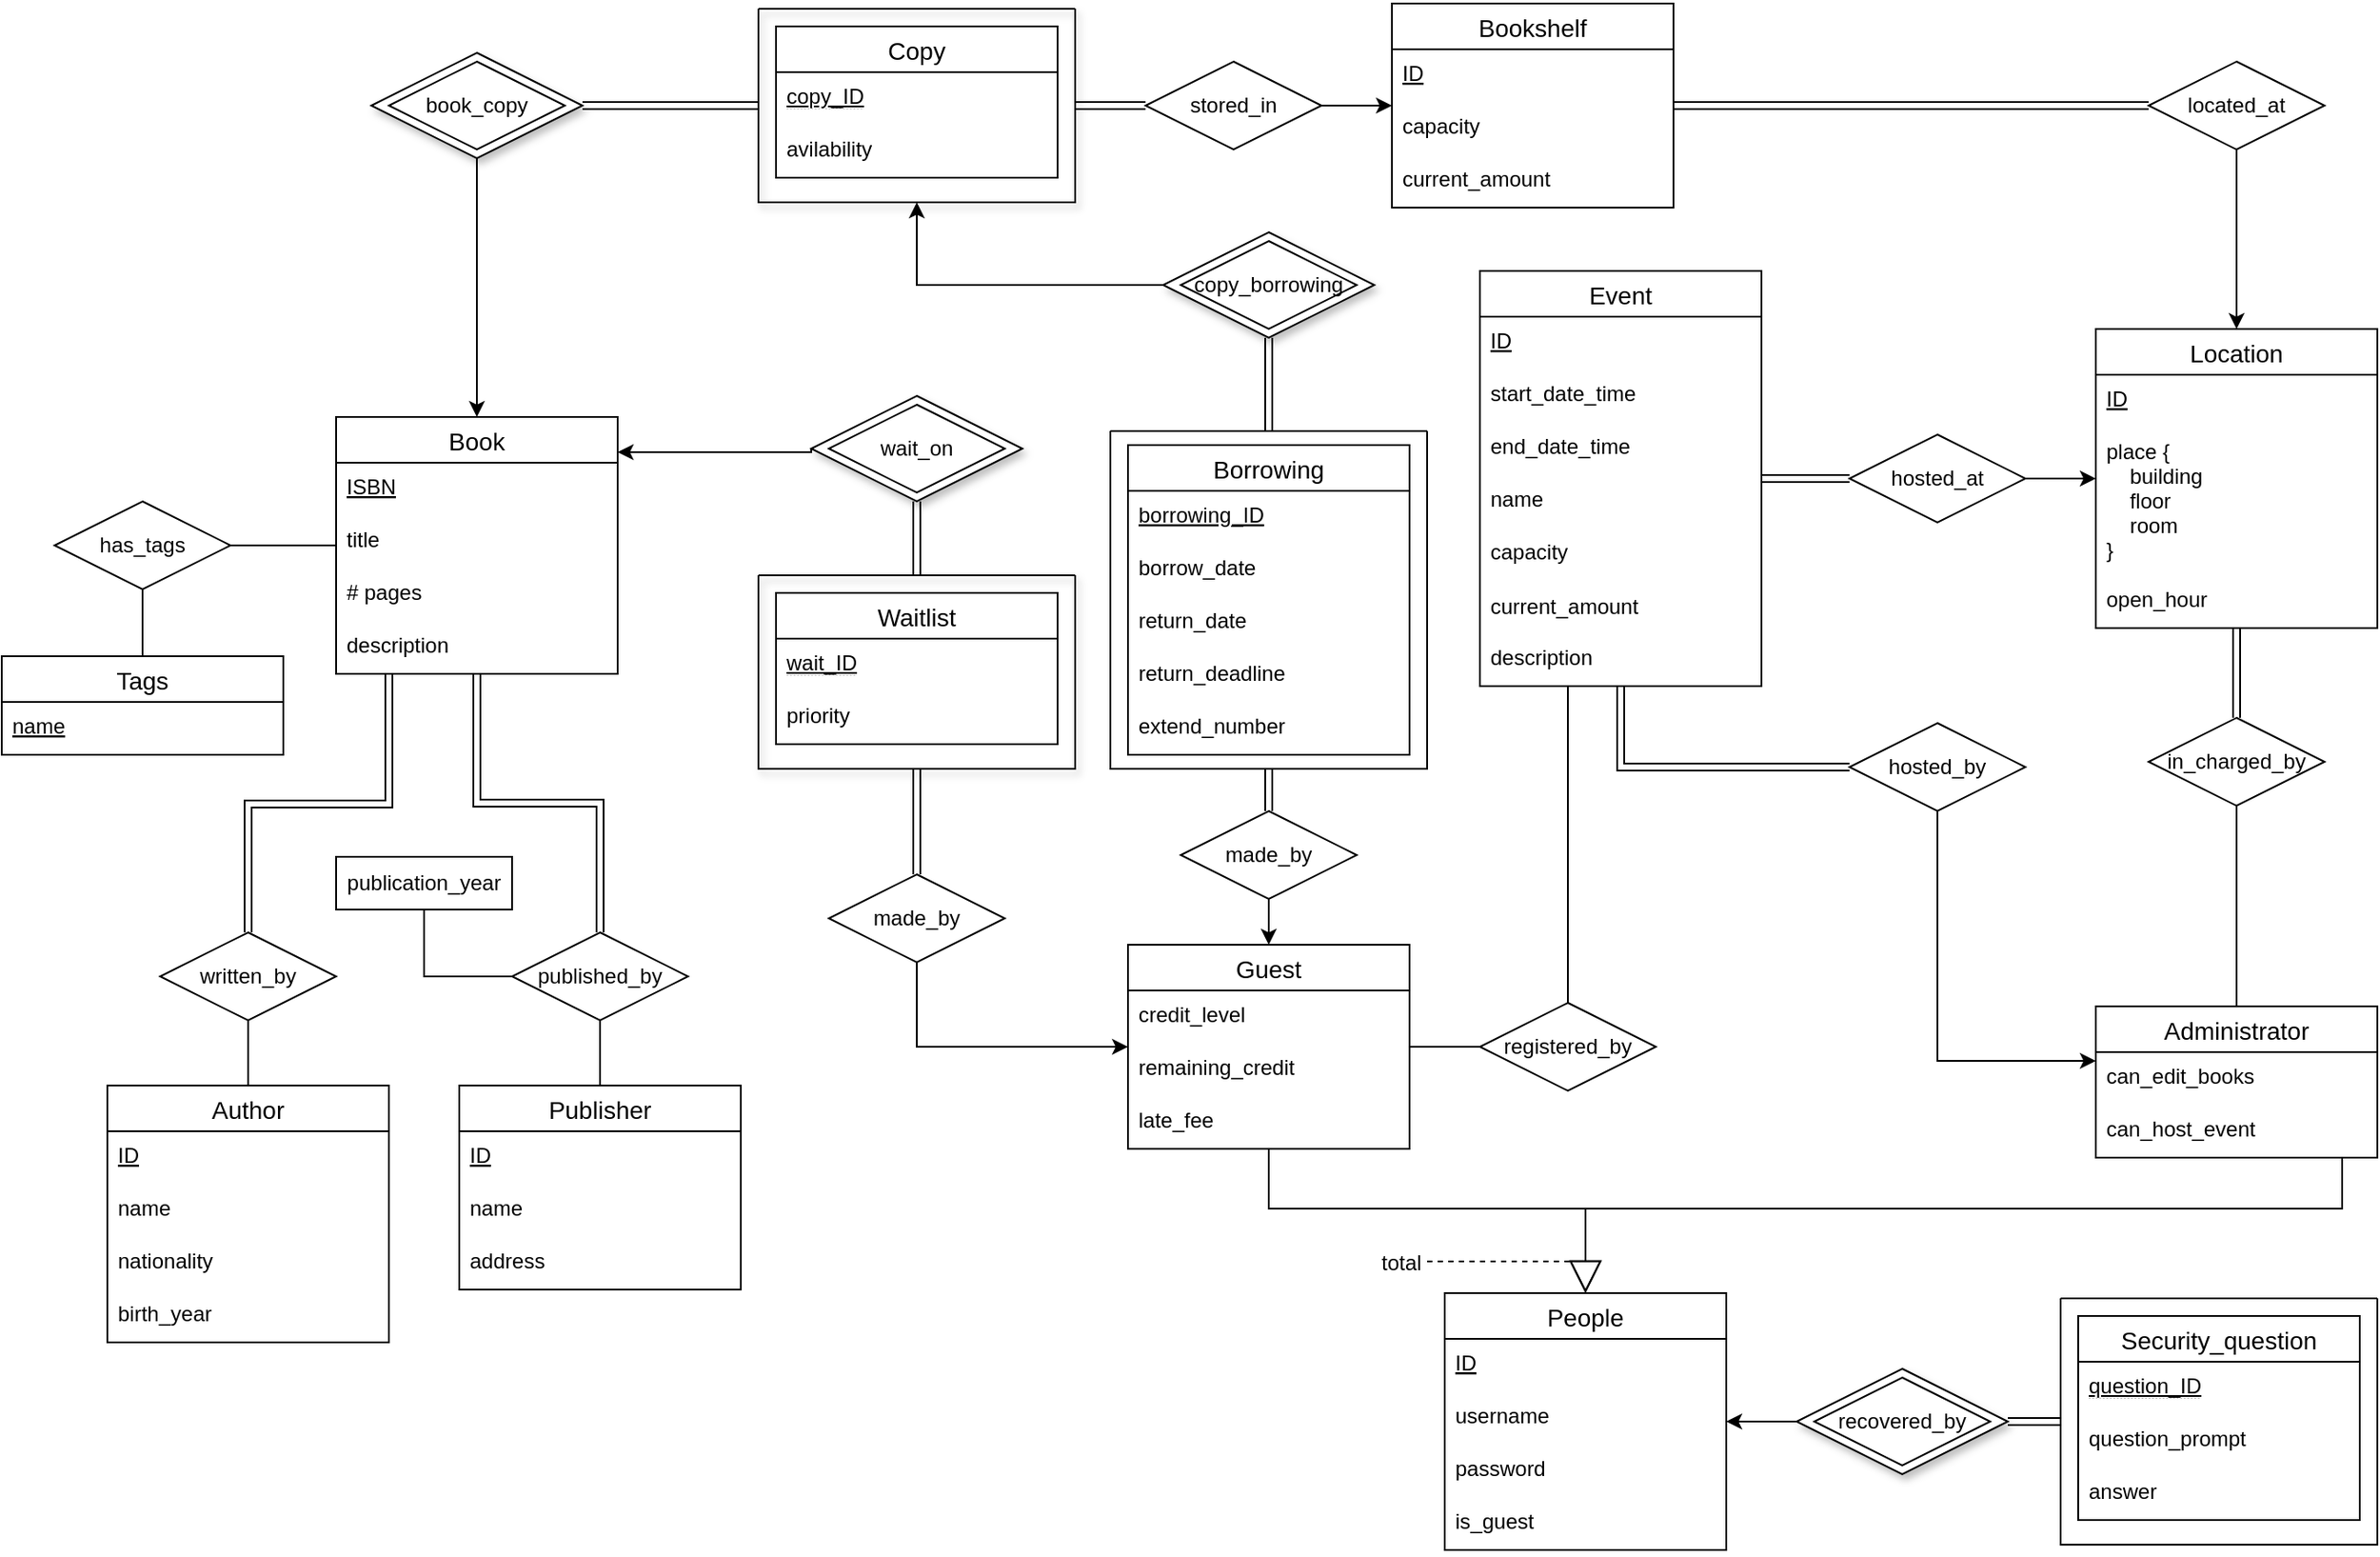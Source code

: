 <mxfile>
    <diagram id="R2lEEEUBdFMjLlhIrx00" name="Page-1">
        <mxGraphModel dx="2010" dy="790" grid="1" gridSize="10" guides="1" tooltips="1" connect="1" arrows="1" fold="1" page="1" pageScale="1" pageWidth="850" pageHeight="1100" math="0" shadow="0" extFonts="Permanent Marker^https://fonts.googleapis.com/css?family=Permanent+Marker">
            <root>
                <mxCell id="0"/>
                <mxCell id="1" parent="0"/>
                <mxCell id="3pUokIxNdo1e3XjNeTQa-15" value="" style="rhombus;whiteSpace=wrap;html=1;shadow=1;" parent="1" vertex="1">
                    <mxGeometry x="-30" y="298" width="120" height="60" as="geometry"/>
                </mxCell>
                <mxCell id="3pUokIxNdo1e3XjNeTQa-14" value="" style="rhombus;whiteSpace=wrap;html=1;shadow=1;" parent="1" vertex="1">
                    <mxGeometry x="170" y="205" width="120" height="60" as="geometry"/>
                </mxCell>
                <mxCell id="M0YwCfA4mjr5i9VfoFUj-1" value="Book" style="swimlane;fontStyle=0;childLayout=stackLayout;horizontal=1;startSize=26;horizontalStack=0;resizeParent=1;resizeParentMax=0;resizeLast=0;collapsible=1;marginBottom=0;align=center;fontSize=14;" parent="1" vertex="1">
                    <mxGeometry x="-300" y="310" width="160" height="146" as="geometry"/>
                </mxCell>
                <mxCell id="M0YwCfA4mjr5i9VfoFUj-2" value="ISBN" style="text;strokeColor=none;fillColor=none;spacingLeft=4;spacingRight=4;overflow=hidden;rotatable=0;points=[[0,0.5],[1,0.5]];portConstraint=eastwest;fontSize=12;fontStyle=4" parent="M0YwCfA4mjr5i9VfoFUj-1" vertex="1">
                    <mxGeometry y="26" width="160" height="30" as="geometry"/>
                </mxCell>
                <mxCell id="M0YwCfA4mjr5i9VfoFUj-3" value="title" style="text;strokeColor=none;fillColor=none;spacingLeft=4;spacingRight=4;overflow=hidden;rotatable=0;points=[[0,0.5],[1,0.5]];portConstraint=eastwest;fontSize=12;" parent="M0YwCfA4mjr5i9VfoFUj-1" vertex="1">
                    <mxGeometry y="56" width="160" height="30" as="geometry"/>
                </mxCell>
                <mxCell id="6Vq29FL__fgsb-6oe8JI-12" value="# pages" style="text;strokeColor=none;fillColor=none;spacingLeft=4;spacingRight=4;overflow=hidden;rotatable=0;points=[[0,0.5],[1,0.5]];portConstraint=eastwest;fontSize=12;" parent="M0YwCfA4mjr5i9VfoFUj-1" vertex="1">
                    <mxGeometry y="86" width="160" height="30" as="geometry"/>
                </mxCell>
                <mxCell id="3pUokIxNdo1e3XjNeTQa-11" value="description" style="text;strokeColor=none;fillColor=none;spacingLeft=4;spacingRight=4;overflow=hidden;rotatable=0;points=[[0,0.5],[1,0.5]];portConstraint=eastwest;fontSize=12;" parent="M0YwCfA4mjr5i9VfoFUj-1" vertex="1">
                    <mxGeometry y="116" width="160" height="30" as="geometry"/>
                </mxCell>
                <mxCell id="M0YwCfA4mjr5i9VfoFUj-5" value="Bookshelf" style="swimlane;fontStyle=0;childLayout=stackLayout;horizontal=1;startSize=26;horizontalStack=0;resizeParent=1;resizeParentMax=0;resizeLast=0;collapsible=1;marginBottom=0;align=center;fontSize=14;" parent="1" vertex="1">
                    <mxGeometry x="300" y="75" width="160" height="116" as="geometry"/>
                </mxCell>
                <mxCell id="M0YwCfA4mjr5i9VfoFUj-6" value="ID" style="text;strokeColor=none;fillColor=none;spacingLeft=4;spacingRight=4;overflow=hidden;rotatable=0;points=[[0,0.5],[1,0.5]];portConstraint=eastwest;fontSize=12;fontStyle=4" parent="M0YwCfA4mjr5i9VfoFUj-5" vertex="1">
                    <mxGeometry y="26" width="160" height="30" as="geometry"/>
                </mxCell>
                <mxCell id="M0YwCfA4mjr5i9VfoFUj-8" value="capacity" style="text;strokeColor=none;fillColor=none;spacingLeft=4;spacingRight=4;overflow=hidden;rotatable=0;points=[[0,0.5],[1,0.5]];portConstraint=eastwest;fontSize=12;" parent="M0YwCfA4mjr5i9VfoFUj-5" vertex="1">
                    <mxGeometry y="56" width="160" height="30" as="geometry"/>
                </mxCell>
                <mxCell id="RutCKX_S9ad8p6_v9QBn-16" value="current_amount" style="text;strokeColor=none;fillColor=none;spacingLeft=4;spacingRight=4;overflow=hidden;rotatable=0;points=[[0,0.5],[1,0.5]];portConstraint=eastwest;fontSize=12;" parent="M0YwCfA4mjr5i9VfoFUj-5" vertex="1">
                    <mxGeometry y="86" width="160" height="30" as="geometry"/>
                </mxCell>
                <mxCell id="M0YwCfA4mjr5i9VfoFUj-9" value="Location" style="swimlane;fontStyle=0;childLayout=stackLayout;horizontal=1;startSize=26;horizontalStack=0;resizeParent=1;resizeParentMax=0;resizeLast=0;collapsible=1;marginBottom=0;align=center;fontSize=14;" parent="1" vertex="1">
                    <mxGeometry x="700" y="260" width="160" height="170" as="geometry"/>
                </mxCell>
                <mxCell id="M0YwCfA4mjr5i9VfoFUj-11" value="ID" style="text;strokeColor=none;fillColor=none;spacingLeft=4;spacingRight=4;overflow=hidden;rotatable=0;points=[[0,0.5],[1,0.5]];portConstraint=eastwest;fontSize=12;fontStyle=4" parent="M0YwCfA4mjr5i9VfoFUj-9" vertex="1">
                    <mxGeometry y="26" width="160" height="30" as="geometry"/>
                </mxCell>
                <mxCell id="2" value="place {&#10;    building&#10;    floor&#10;    room&#10;}" style="text;strokeColor=none;fillColor=none;spacingLeft=4;spacingRight=4;overflow=hidden;rotatable=0;points=[[0,0.5],[1,0.5]];portConstraint=eastwest;fontSize=12;fontStyle=0" parent="M0YwCfA4mjr5i9VfoFUj-9" vertex="1">
                    <mxGeometry y="56" width="160" height="84" as="geometry"/>
                </mxCell>
                <mxCell id="m7qZ3WIpsGeV1RLe8qS_-42" value="open_hour" style="text;strokeColor=none;fillColor=none;spacingLeft=4;spacingRight=4;overflow=hidden;rotatable=0;points=[[0,0.5],[1,0.5]];portConstraint=eastwest;fontSize=12;fontStyle=0" parent="M0YwCfA4mjr5i9VfoFUj-9" vertex="1">
                    <mxGeometry y="140" width="160" height="30" as="geometry"/>
                </mxCell>
                <mxCell id="M0YwCfA4mjr5i9VfoFUj-31" style="edgeStyle=orthogonalEdgeStyle;shape=link;rounded=0;orthogonalLoop=1;jettySize=auto;html=1;exitX=0;exitY=0.5;exitDx=0;exitDy=0;" parent="1" source="M0YwCfA4mjr5i9VfoFUj-13" target="6Vq29FL__fgsb-6oe8JI-7" edge="1">
                    <mxGeometry relative="1" as="geometry">
                        <mxPoint x="220" y="-20" as="targetPoint"/>
                    </mxGeometry>
                </mxCell>
                <mxCell id="M0YwCfA4mjr5i9VfoFUj-72" style="edgeStyle=orthogonalEdgeStyle;rounded=0;orthogonalLoop=1;jettySize=auto;html=1;exitX=1;exitY=0.5;exitDx=0;exitDy=0;" parent="1" source="M0YwCfA4mjr5i9VfoFUj-13" target="M0YwCfA4mjr5i9VfoFUj-5" edge="1">
                    <mxGeometry relative="1" as="geometry"/>
                </mxCell>
                <mxCell id="M0YwCfA4mjr5i9VfoFUj-13" value="stored_in" style="rhombus;whiteSpace=wrap;html=1;" parent="1" vertex="1">
                    <mxGeometry x="160" y="108" width="100" height="50" as="geometry"/>
                </mxCell>
                <mxCell id="M0YwCfA4mjr5i9VfoFUj-33" style="edgeStyle=orthogonalEdgeStyle;rounded=0;orthogonalLoop=1;jettySize=auto;html=1;exitX=0;exitY=0.5;exitDx=0;exitDy=0;shape=link;" parent="1" source="M0YwCfA4mjr5i9VfoFUj-14" target="M0YwCfA4mjr5i9VfoFUj-5" edge="1">
                    <mxGeometry relative="1" as="geometry"/>
                </mxCell>
                <mxCell id="M0YwCfA4mjr5i9VfoFUj-73" style="edgeStyle=orthogonalEdgeStyle;rounded=0;orthogonalLoop=1;jettySize=auto;html=1;exitX=0.5;exitY=1;exitDx=0;exitDy=0;" parent="1" source="M0YwCfA4mjr5i9VfoFUj-14" target="M0YwCfA4mjr5i9VfoFUj-9" edge="1">
                    <mxGeometry relative="1" as="geometry">
                        <mxPoint x="590" y="123" as="targetPoint"/>
                    </mxGeometry>
                </mxCell>
                <mxCell id="M0YwCfA4mjr5i9VfoFUj-14" value="located_at" style="rhombus;whiteSpace=wrap;html=1;" parent="1" vertex="1">
                    <mxGeometry x="730" y="108" width="100" height="50" as="geometry"/>
                </mxCell>
                <mxCell id="M0YwCfA4mjr5i9VfoFUj-15" value="Author" style="swimlane;fontStyle=0;childLayout=stackLayout;horizontal=1;startSize=26;horizontalStack=0;resizeParent=1;resizeParentMax=0;resizeLast=0;collapsible=1;marginBottom=0;align=center;fontSize=14;" parent="1" vertex="1">
                    <mxGeometry x="-430" y="690" width="160" height="146" as="geometry"/>
                </mxCell>
                <mxCell id="M0YwCfA4mjr5i9VfoFUj-16" value="ID" style="text;strokeColor=none;fillColor=none;spacingLeft=4;spacingRight=4;overflow=hidden;rotatable=0;points=[[0,0.5],[1,0.5]];portConstraint=eastwest;fontSize=12;fontStyle=4" parent="M0YwCfA4mjr5i9VfoFUj-15" vertex="1">
                    <mxGeometry y="26" width="160" height="30" as="geometry"/>
                </mxCell>
                <mxCell id="M0YwCfA4mjr5i9VfoFUj-17" value="name" style="text;strokeColor=none;fillColor=none;spacingLeft=4;spacingRight=4;overflow=hidden;rotatable=0;points=[[0,0.5],[1,0.5]];portConstraint=eastwest;fontSize=12;" parent="M0YwCfA4mjr5i9VfoFUj-15" vertex="1">
                    <mxGeometry y="56" width="160" height="30" as="geometry"/>
                </mxCell>
                <mxCell id="M0YwCfA4mjr5i9VfoFUj-18" value="nationality" style="text;strokeColor=none;fillColor=none;spacingLeft=4;spacingRight=4;overflow=hidden;rotatable=0;points=[[0,0.5],[1,0.5]];portConstraint=eastwest;fontSize=12;" parent="M0YwCfA4mjr5i9VfoFUj-15" vertex="1">
                    <mxGeometry y="86" width="160" height="30" as="geometry"/>
                </mxCell>
                <mxCell id="M0YwCfA4mjr5i9VfoFUj-23" value="birth_year" style="text;strokeColor=none;fillColor=none;spacingLeft=4;spacingRight=4;overflow=hidden;rotatable=0;points=[[0,0.5],[1,0.5]];portConstraint=eastwest;fontSize=12;" parent="M0YwCfA4mjr5i9VfoFUj-15" vertex="1">
                    <mxGeometry y="116" width="160" height="30" as="geometry"/>
                </mxCell>
                <mxCell id="M0YwCfA4mjr5i9VfoFUj-19" value="Publisher" style="swimlane;fontStyle=0;childLayout=stackLayout;horizontal=1;startSize=26;horizontalStack=0;resizeParent=1;resizeParentMax=0;resizeLast=0;collapsible=1;marginBottom=0;align=center;fontSize=14;" parent="1" vertex="1">
                    <mxGeometry x="-230" y="690" width="160" height="116" as="geometry"/>
                </mxCell>
                <mxCell id="M0YwCfA4mjr5i9VfoFUj-20" value="ID" style="text;strokeColor=none;fillColor=none;spacingLeft=4;spacingRight=4;overflow=hidden;rotatable=0;points=[[0,0.5],[1,0.5]];portConstraint=eastwest;fontSize=12;fontStyle=4" parent="M0YwCfA4mjr5i9VfoFUj-19" vertex="1">
                    <mxGeometry y="26" width="160" height="30" as="geometry"/>
                </mxCell>
                <mxCell id="M0YwCfA4mjr5i9VfoFUj-21" value="name" style="text;strokeColor=none;fillColor=none;spacingLeft=4;spacingRight=4;overflow=hidden;rotatable=0;points=[[0,0.5],[1,0.5]];portConstraint=eastwest;fontSize=12;" parent="M0YwCfA4mjr5i9VfoFUj-19" vertex="1">
                    <mxGeometry y="56" width="160" height="30" as="geometry"/>
                </mxCell>
                <mxCell id="M0YwCfA4mjr5i9VfoFUj-22" value="address" style="text;strokeColor=none;fillColor=none;spacingLeft=4;spacingRight=4;overflow=hidden;rotatable=0;points=[[0,0.5],[1,0.5]];portConstraint=eastwest;fontSize=12;" parent="M0YwCfA4mjr5i9VfoFUj-19" vertex="1">
                    <mxGeometry y="86" width="160" height="30" as="geometry"/>
                </mxCell>
                <mxCell id="M0YwCfA4mjr5i9VfoFUj-26" style="edgeStyle=orthogonalEdgeStyle;rounded=0;orthogonalLoop=1;jettySize=auto;html=1;exitX=0.5;exitY=0;exitDx=0;exitDy=0;shape=link;" parent="1" source="M0YwCfA4mjr5i9VfoFUj-24" target="M0YwCfA4mjr5i9VfoFUj-1" edge="1">
                    <mxGeometry relative="1" as="geometry">
                        <Array as="points">
                            <mxPoint x="-350" y="530"/>
                            <mxPoint x="-270" y="530"/>
                        </Array>
                    </mxGeometry>
                </mxCell>
                <mxCell id="M0YwCfA4mjr5i9VfoFUj-24" value="written_by" style="rhombus;whiteSpace=wrap;html=1;" parent="1" vertex="1">
                    <mxGeometry x="-400" y="603" width="100" height="50" as="geometry"/>
                </mxCell>
                <mxCell id="M0YwCfA4mjr5i9VfoFUj-28" style="edgeStyle=orthogonalEdgeStyle;rounded=0;orthogonalLoop=1;jettySize=auto;html=1;shape=link;" parent="1" source="M0YwCfA4mjr5i9VfoFUj-25" target="M0YwCfA4mjr5i9VfoFUj-1" edge="1">
                    <mxGeometry relative="1" as="geometry"/>
                </mxCell>
                <mxCell id="M0YwCfA4mjr5i9VfoFUj-25" value="published_by" style="rhombus;whiteSpace=wrap;html=1;" parent="1" vertex="1">
                    <mxGeometry x="-200" y="603" width="100" height="50" as="geometry"/>
                </mxCell>
                <mxCell id="M0YwCfA4mjr5i9VfoFUj-44" value="Guest" style="swimlane;fontStyle=0;childLayout=stackLayout;horizontal=1;startSize=26;horizontalStack=0;resizeParent=1;resizeParentMax=0;resizeLast=0;collapsible=1;marginBottom=0;align=center;fontSize=14;" parent="1" vertex="1">
                    <mxGeometry x="150" y="610" width="160" height="116" as="geometry"/>
                </mxCell>
                <mxCell id="M0YwCfA4mjr5i9VfoFUj-45" value="credit_level" style="text;strokeColor=none;fillColor=none;spacingLeft=4;spacingRight=4;overflow=hidden;rotatable=0;points=[[0,0.5],[1,0.5]];portConstraint=eastwest;fontSize=12;fontStyle=0" parent="M0YwCfA4mjr5i9VfoFUj-44" vertex="1">
                    <mxGeometry y="26" width="160" height="30" as="geometry"/>
                </mxCell>
                <mxCell id="6Vq29FL__fgsb-6oe8JI-16" value="remaining_credit" style="text;strokeColor=none;fillColor=none;spacingLeft=4;spacingRight=4;overflow=hidden;rotatable=0;points=[[0,0.5],[1,0.5]];portConstraint=eastwest;fontSize=12;" parent="M0YwCfA4mjr5i9VfoFUj-44" vertex="1">
                    <mxGeometry y="56" width="160" height="30" as="geometry"/>
                </mxCell>
                <mxCell id="m7qZ3WIpsGeV1RLe8qS_-4" value="late_fee" style="text;strokeColor=none;fillColor=none;spacingLeft=4;spacingRight=4;overflow=hidden;rotatable=0;points=[[0,0.5],[1,0.5]];portConstraint=eastwest;fontSize=12;" parent="M0YwCfA4mjr5i9VfoFUj-44" vertex="1">
                    <mxGeometry y="86" width="160" height="30" as="geometry"/>
                </mxCell>
                <mxCell id="M0YwCfA4mjr5i9VfoFUj-52" value="People" style="swimlane;fontStyle=0;childLayout=stackLayout;horizontal=1;startSize=26;horizontalStack=0;resizeParent=1;resizeParentMax=0;resizeLast=0;collapsible=1;marginBottom=0;align=center;fontSize=14;" parent="1" vertex="1">
                    <mxGeometry x="330" y="808" width="160" height="146" as="geometry"/>
                </mxCell>
                <mxCell id="M0YwCfA4mjr5i9VfoFUj-53" value="ID" style="text;strokeColor=none;fillColor=none;spacingLeft=4;spacingRight=4;overflow=hidden;rotatable=0;points=[[0,0.5],[1,0.5]];portConstraint=eastwest;fontSize=12;fontStyle=4" parent="M0YwCfA4mjr5i9VfoFUj-52" vertex="1">
                    <mxGeometry y="26" width="160" height="30" as="geometry"/>
                </mxCell>
                <mxCell id="m7qZ3WIpsGeV1RLe8qS_-3" value="username" style="text;strokeColor=none;fillColor=none;spacingLeft=4;spacingRight=4;overflow=hidden;rotatable=0;points=[[0,0.5],[1,0.5]];portConstraint=eastwest;fontSize=12;fontStyle=0" parent="M0YwCfA4mjr5i9VfoFUj-52" vertex="1">
                    <mxGeometry y="56" width="160" height="30" as="geometry"/>
                </mxCell>
                <mxCell id="m7qZ3WIpsGeV1RLe8qS_-9" value="password" style="text;strokeColor=none;fillColor=none;spacingLeft=4;spacingRight=4;overflow=hidden;rotatable=0;points=[[0,0.5],[1,0.5]];portConstraint=eastwest;fontSize=12;fontStyle=0" parent="M0YwCfA4mjr5i9VfoFUj-52" vertex="1">
                    <mxGeometry y="86" width="160" height="30" as="geometry"/>
                </mxCell>
                <mxCell id="3" value="is_guest" style="text;strokeColor=none;fillColor=none;spacingLeft=4;spacingRight=4;overflow=hidden;rotatable=0;points=[[0,0.5],[1,0.5]];portConstraint=eastwest;fontSize=12;fontStyle=0" vertex="1" parent="M0YwCfA4mjr5i9VfoFUj-52">
                    <mxGeometry y="116" width="160" height="30" as="geometry"/>
                </mxCell>
                <mxCell id="M0YwCfA4mjr5i9VfoFUj-56" value="Administrator" style="swimlane;fontStyle=0;childLayout=stackLayout;horizontal=1;startSize=26;horizontalStack=0;resizeParent=1;resizeParentMax=0;resizeLast=0;collapsible=1;marginBottom=0;align=center;fontSize=14;" parent="1" vertex="1">
                    <mxGeometry x="700" y="645" width="160" height="86" as="geometry"/>
                </mxCell>
                <mxCell id="m7qZ3WIpsGeV1RLe8qS_-21" value="can_edit_books" style="text;strokeColor=none;fillColor=none;spacingLeft=4;spacingRight=4;overflow=hidden;rotatable=0;points=[[0,0.5],[1,0.5]];portConstraint=eastwest;fontSize=12;" parent="M0YwCfA4mjr5i9VfoFUj-56" vertex="1">
                    <mxGeometry y="26" width="160" height="30" as="geometry"/>
                </mxCell>
                <mxCell id="m7qZ3WIpsGeV1RLe8qS_-43" value="can_host_event" style="text;strokeColor=none;fillColor=none;spacingLeft=4;spacingRight=4;overflow=hidden;rotatable=0;points=[[0,0.5],[1,0.5]];portConstraint=eastwest;fontSize=12;" parent="M0YwCfA4mjr5i9VfoFUj-56" vertex="1">
                    <mxGeometry y="56" width="160" height="30" as="geometry"/>
                </mxCell>
                <mxCell id="M0YwCfA4mjr5i9VfoFUj-63" value="" style="endArrow=none;html=1;rounded=0;" parent="1" source="M0YwCfA4mjr5i9VfoFUj-15" target="M0YwCfA4mjr5i9VfoFUj-24" edge="1">
                    <mxGeometry width="50" height="50" relative="1" as="geometry">
                        <mxPoint x="-430" y="740" as="sourcePoint"/>
                        <mxPoint x="-380" y="690" as="targetPoint"/>
                    </mxGeometry>
                </mxCell>
                <mxCell id="M0YwCfA4mjr5i9VfoFUj-64" value="" style="endArrow=none;html=1;rounded=0;" parent="1" source="M0YwCfA4mjr5i9VfoFUj-19" target="M0YwCfA4mjr5i9VfoFUj-25" edge="1">
                    <mxGeometry width="50" height="50" relative="1" as="geometry">
                        <mxPoint x="-490" y="687" as="sourcePoint"/>
                        <mxPoint x="-440" y="637" as="targetPoint"/>
                    </mxGeometry>
                </mxCell>
                <mxCell id="M0YwCfA4mjr5i9VfoFUj-76" value="" style="endArrow=block;endSize=16;endFill=0;html=1;rounded=0;edgeStyle=orthogonalEdgeStyle;" parent="1" source="M0YwCfA4mjr5i9VfoFUj-44" target="M0YwCfA4mjr5i9VfoFUj-52" edge="1">
                    <mxGeometry width="160" relative="1" as="geometry">
                        <mxPoint x="-35" y="708" as="sourcePoint"/>
                        <mxPoint x="125" y="708" as="targetPoint"/>
                        <Array as="points">
                            <mxPoint x="230" y="760"/>
                            <mxPoint x="410" y="760"/>
                        </Array>
                    </mxGeometry>
                </mxCell>
                <mxCell id="M0YwCfA4mjr5i9VfoFUj-77" value="" style="endArrow=block;endSize=16;endFill=0;html=1;rounded=0;edgeStyle=orthogonalEdgeStyle;" parent="1" source="M0YwCfA4mjr5i9VfoFUj-56" target="M0YwCfA4mjr5i9VfoFUj-52" edge="1">
                    <mxGeometry width="160" relative="1" as="geometry">
                        <mxPoint x="115" y="788" as="sourcePoint"/>
                        <mxPoint x="215" y="704" as="targetPoint"/>
                        <Array as="points">
                            <mxPoint x="840" y="760"/>
                            <mxPoint x="410" y="760"/>
                        </Array>
                    </mxGeometry>
                </mxCell>
                <mxCell id="M0YwCfA4mjr5i9VfoFUj-84" value="Borrowing" style="swimlane;fontStyle=0;childLayout=stackLayout;horizontal=1;startSize=26;horizontalStack=0;resizeParent=1;resizeParentMax=0;resizeLast=0;collapsible=1;marginBottom=0;align=center;fontSize=14;" parent="1" vertex="1">
                    <mxGeometry x="150" y="326" width="160" height="176" as="geometry"/>
                </mxCell>
                <mxCell id="M0YwCfA4mjr5i9VfoFUj-85" value="borrowing_ID" style="text;strokeColor=none;fillColor=none;spacingLeft=4;spacingRight=4;overflow=hidden;rotatable=0;points=[[0,0.5],[1,0.5]];portConstraint=eastwest;fontSize=12;fontStyle=4" parent="M0YwCfA4mjr5i9VfoFUj-84" vertex="1">
                    <mxGeometry y="26" width="160" height="30" as="geometry"/>
                </mxCell>
                <mxCell id="M0YwCfA4mjr5i9VfoFUj-86" value="borrow_date" style="text;strokeColor=none;fillColor=none;spacingLeft=4;spacingRight=4;overflow=hidden;rotatable=0;points=[[0,0.5],[1,0.5]];portConstraint=eastwest;fontSize=12;" parent="M0YwCfA4mjr5i9VfoFUj-84" vertex="1">
                    <mxGeometry y="56" width="160" height="30" as="geometry"/>
                </mxCell>
                <mxCell id="M0YwCfA4mjr5i9VfoFUj-108" value="return_date" style="text;strokeColor=none;fillColor=none;spacingLeft=4;spacingRight=4;overflow=hidden;rotatable=0;points=[[0,0.5],[1,0.5]];portConstraint=eastwest;fontSize=12;" parent="M0YwCfA4mjr5i9VfoFUj-84" vertex="1">
                    <mxGeometry y="86" width="160" height="30" as="geometry"/>
                </mxCell>
                <mxCell id="M0YwCfA4mjr5i9VfoFUj-109" value="return_deadline" style="text;strokeColor=none;fillColor=none;spacingLeft=4;spacingRight=4;overflow=hidden;rotatable=0;points=[[0,0.5],[1,0.5]];portConstraint=eastwest;fontSize=12;" parent="M0YwCfA4mjr5i9VfoFUj-84" vertex="1">
                    <mxGeometry y="116" width="160" height="30" as="geometry"/>
                </mxCell>
                <mxCell id="m7qZ3WIpsGeV1RLe8qS_-22" value="extend_number" style="text;strokeColor=none;fillColor=none;spacingLeft=4;spacingRight=4;overflow=hidden;rotatable=0;points=[[0,0.5],[1,0.5]];portConstraint=eastwest;fontSize=12;" parent="M0YwCfA4mjr5i9VfoFUj-84" vertex="1">
                    <mxGeometry y="146" width="160" height="30" as="geometry"/>
                </mxCell>
                <mxCell id="M0YwCfA4mjr5i9VfoFUj-88" style="edgeStyle=orthogonalEdgeStyle;rounded=0;orthogonalLoop=1;jettySize=auto;html=1;shape=link;" parent="1" source="M0YwCfA4mjr5i9VfoFUj-87" target="3pUokIxNdo1e3XjNeTQa-12" edge="1">
                    <mxGeometry relative="1" as="geometry"/>
                </mxCell>
                <mxCell id="M0YwCfA4mjr5i9VfoFUj-89" style="edgeStyle=orthogonalEdgeStyle;rounded=0;orthogonalLoop=1;jettySize=auto;html=1;exitX=0.5;exitY=1;exitDx=0;exitDy=0;" parent="1" source="M0YwCfA4mjr5i9VfoFUj-87" target="M0YwCfA4mjr5i9VfoFUj-44" edge="1">
                    <mxGeometry relative="1" as="geometry">
                        <mxPoint x="230" y="618" as="sourcePoint"/>
                        <Array as="points"/>
                    </mxGeometry>
                </mxCell>
                <mxCell id="M0YwCfA4mjr5i9VfoFUj-87" value="made_by" style="rhombus;whiteSpace=wrap;html=1;" parent="1" vertex="1">
                    <mxGeometry x="180" y="534" width="100" height="50" as="geometry"/>
                </mxCell>
                <mxCell id="M0YwCfA4mjr5i9VfoFUj-91" style="edgeStyle=orthogonalEdgeStyle;shape=link;rounded=0;orthogonalLoop=1;jettySize=auto;html=1;" parent="1" source="3pUokIxNdo1e3XjNeTQa-14" target="3pUokIxNdo1e3XjNeTQa-12" edge="1">
                    <mxGeometry relative="1" as="geometry"/>
                </mxCell>
                <mxCell id="M0YwCfA4mjr5i9VfoFUj-90" value="copy_borrowing" style="rhombus;whiteSpace=wrap;html=1;" parent="1" vertex="1">
                    <mxGeometry x="180" y="210" width="100" height="50" as="geometry"/>
                </mxCell>
                <mxCell id="M0YwCfA4mjr5i9VfoFUj-94" value="" style="endArrow=none;html=1;rounded=0;edgeStyle=orthogonalEdgeStyle;startArrow=classic;startFill=1;" parent="1" source="6Vq29FL__fgsb-6oe8JI-7" target="3pUokIxNdo1e3XjNeTQa-14" edge="1">
                    <mxGeometry width="50" height="50" relative="1" as="geometry">
                        <mxPoint x="130" y="470" as="sourcePoint"/>
                        <mxPoint x="190" y="430" as="targetPoint"/>
                        <Array as="points">
                            <mxPoint x="30" y="235"/>
                        </Array>
                    </mxGeometry>
                </mxCell>
                <mxCell id="RutCKX_S9ad8p6_v9QBn-1" value="Tags" style="swimlane;fontStyle=0;childLayout=stackLayout;horizontal=1;startSize=26;horizontalStack=0;resizeParent=1;resizeParentMax=0;resizeLast=0;collapsible=1;marginBottom=0;align=center;fontSize=14;" parent="1" vertex="1">
                    <mxGeometry x="-490" y="446" width="160" height="56" as="geometry"/>
                </mxCell>
                <mxCell id="RutCKX_S9ad8p6_v9QBn-2" value="name" style="text;strokeColor=none;fillColor=none;spacingLeft=4;spacingRight=4;overflow=hidden;rotatable=0;points=[[0,0.5],[1,0.5]];portConstraint=eastwest;fontSize=12;fontStyle=4" parent="RutCKX_S9ad8p6_v9QBn-1" vertex="1">
                    <mxGeometry y="26" width="160" height="30" as="geometry"/>
                </mxCell>
                <mxCell id="RutCKX_S9ad8p6_v9QBn-7" value="has_tags" style="rhombus;whiteSpace=wrap;html=1;" parent="1" vertex="1">
                    <mxGeometry x="-460" y="358" width="100" height="50" as="geometry"/>
                </mxCell>
                <mxCell id="RutCKX_S9ad8p6_v9QBn-8" value="" style="endArrow=none;html=1;rounded=0;edgeStyle=orthogonalEdgeStyle;" parent="1" source="M0YwCfA4mjr5i9VfoFUj-1" target="RutCKX_S9ad8p6_v9QBn-7" edge="1">
                    <mxGeometry width="50" height="50" relative="1" as="geometry">
                        <mxPoint x="-560" y="163" as="sourcePoint"/>
                        <mxPoint x="-520" y="163" as="targetPoint"/>
                    </mxGeometry>
                </mxCell>
                <mxCell id="RutCKX_S9ad8p6_v9QBn-9" value="" style="endArrow=none;html=1;rounded=0;exitX=0.5;exitY=1;exitDx=0;exitDy=0;edgeStyle=orthogonalEdgeStyle;" parent="1" source="RutCKX_S9ad8p6_v9QBn-7" target="RutCKX_S9ad8p6_v9QBn-1" edge="1">
                    <mxGeometry width="50" height="50" relative="1" as="geometry">
                        <mxPoint x="-690" y="380" as="sourcePoint"/>
                        <mxPoint x="-650" y="380" as="targetPoint"/>
                    </mxGeometry>
                </mxCell>
                <mxCell id="6Vq29FL__fgsb-6oe8JI-1" value="Copy" style="swimlane;fontStyle=0;childLayout=stackLayout;horizontal=1;startSize=26;horizontalStack=0;resizeParent=1;resizeParentMax=0;resizeLast=0;collapsible=1;marginBottom=0;align=center;fontSize=14;" parent="1" vertex="1">
                    <mxGeometry x="-50" y="88" width="160" height="86" as="geometry"/>
                </mxCell>
                <mxCell id="6Vq29FL__fgsb-6oe8JI-2" value="&lt;u style=&quot;text-decoration:underline dotted;text-underline-position:under&quot;&gt;copy_ID&lt;/u&gt;" style="text;strokeColor=none;fillColor=none;spacingLeft=4;spacingRight=4;overflow=hidden;rotatable=0;points=[[0,0.5],[1,0.5]];portConstraint=eastwest;fontSize=12;fontStyle=4;html=1;" parent="6Vq29FL__fgsb-6oe8JI-1" vertex="1">
                    <mxGeometry y="26" width="160" height="30" as="geometry"/>
                </mxCell>
                <mxCell id="6Vq29FL__fgsb-6oe8JI-6" value="avilability" style="text;strokeColor=none;fillColor=none;spacingLeft=4;spacingRight=4;overflow=hidden;rotatable=0;points=[[0,0.5],[1,0.5]];portConstraint=eastwest;fontSize=12;" parent="6Vq29FL__fgsb-6oe8JI-1" vertex="1">
                    <mxGeometry y="56" width="160" height="30" as="geometry"/>
                </mxCell>
                <mxCell id="6Vq29FL__fgsb-6oe8JI-7" value="" style="swimlane;startSize=0;shadow=1;" parent="1" vertex="1">
                    <mxGeometry x="-60" y="78" width="180" height="110" as="geometry">
                        <mxRectangle x="710" y="550" width="50" height="40" as="alternateBounds"/>
                    </mxGeometry>
                </mxCell>
                <mxCell id="6Vq29FL__fgsb-6oe8JI-10" style="edgeStyle=orthogonalEdgeStyle;rounded=0;orthogonalLoop=1;jettySize=auto;html=1;exitX=1;exitY=0.5;exitDx=0;exitDy=0;shape=link;" parent="1" source="6Vq29FL__fgsb-6oe8JI-8" target="6Vq29FL__fgsb-6oe8JI-7" edge="1">
                    <mxGeometry relative="1" as="geometry"/>
                </mxCell>
                <mxCell id="6Vq29FL__fgsb-6oe8JI-11" style="edgeStyle=orthogonalEdgeStyle;rounded=0;orthogonalLoop=1;jettySize=auto;html=1;exitX=0.5;exitY=1;exitDx=0;exitDy=0;" parent="1" source="6Vq29FL__fgsb-6oe8JI-8" target="M0YwCfA4mjr5i9VfoFUj-1" edge="1">
                    <mxGeometry relative="1" as="geometry">
                        <mxPoint x="-10" y="469" as="targetPoint"/>
                        <Array as="points">
                            <mxPoint x="-220" y="270"/>
                            <mxPoint x="-220" y="270"/>
                        </Array>
                    </mxGeometry>
                </mxCell>
                <mxCell id="6Vq29FL__fgsb-6oe8JI-8" value="" style="rhombus;whiteSpace=wrap;html=1;shadow=1;" parent="1" vertex="1">
                    <mxGeometry x="-280" y="103" width="120" height="60" as="geometry"/>
                </mxCell>
                <mxCell id="6Vq29FL__fgsb-6oe8JI-9" value="book_copy" style="rhombus;whiteSpace=wrap;html=1;" parent="1" vertex="1">
                    <mxGeometry x="-270" y="108" width="100" height="50" as="geometry"/>
                </mxCell>
                <mxCell id="6Vq29FL__fgsb-6oe8JI-13" value="publication_year" style="rounded=0;whiteSpace=wrap;html=1;" parent="1" vertex="1">
                    <mxGeometry x="-300" y="560" width="100" height="30" as="geometry"/>
                </mxCell>
                <mxCell id="6Vq29FL__fgsb-6oe8JI-15" value="" style="endArrow=none;html=1;rounded=0;edgeStyle=orthogonalEdgeStyle;entryX=0;entryY=0.5;entryDx=0;entryDy=0;" parent="1" source="6Vq29FL__fgsb-6oe8JI-13" target="M0YwCfA4mjr5i9VfoFUj-25" edge="1">
                    <mxGeometry width="50" height="50" relative="1" as="geometry">
                        <mxPoint x="-20" y="747" as="sourcePoint"/>
                        <mxPoint x="30" y="697" as="targetPoint"/>
                    </mxGeometry>
                </mxCell>
                <mxCell id="m7qZ3WIpsGeV1RLe8qS_-6" style="edgeStyle=orthogonalEdgeStyle;rounded=0;orthogonalLoop=1;jettySize=auto;html=1;exitX=0.5;exitY=0;exitDx=0;exitDy=0;shape=link;" parent="1" source="m7qZ3WIpsGeV1RLe8qS_-5" target="M0YwCfA4mjr5i9VfoFUj-9" edge="1">
                    <mxGeometry relative="1" as="geometry"/>
                </mxCell>
                <mxCell id="m7qZ3WIpsGeV1RLe8qS_-7" style="edgeStyle=orthogonalEdgeStyle;rounded=0;orthogonalLoop=1;jettySize=auto;html=1;exitX=0.5;exitY=1;exitDx=0;exitDy=0;endArrow=none;endFill=0;" parent="1" source="m7qZ3WIpsGeV1RLe8qS_-5" target="M0YwCfA4mjr5i9VfoFUj-56" edge="1">
                    <mxGeometry relative="1" as="geometry">
                        <Array as="points">
                            <mxPoint x="780" y="623"/>
                            <mxPoint x="780" y="623"/>
                        </Array>
                    </mxGeometry>
                </mxCell>
                <mxCell id="m7qZ3WIpsGeV1RLe8qS_-5" value="in_charged_by" style="rhombus;whiteSpace=wrap;html=1;" parent="1" vertex="1">
                    <mxGeometry x="730" y="481" width="100" height="50" as="geometry"/>
                </mxCell>
                <mxCell id="m7qZ3WIpsGeV1RLe8qS_-53" style="edgeStyle=orthogonalEdgeStyle;shape=link;rounded=0;orthogonalLoop=1;jettySize=auto;html=1;exitX=0;exitY=0.5;exitDx=0;exitDy=0;endArrow=classic;endFill=1;" parent="1" source="m7qZ3WIpsGeV1RLe8qS_-45" target="m7qZ3WIpsGeV1RLe8qS_-33" edge="1">
                    <mxGeometry relative="1" as="geometry">
                        <mxPoint x="525.525" y="308.531" as="targetPoint"/>
                        <Array as="points"/>
                    </mxGeometry>
                </mxCell>
                <mxCell id="m7qZ3WIpsGeV1RLe8qS_-54" style="edgeStyle=orthogonalEdgeStyle;rounded=0;orthogonalLoop=1;jettySize=auto;html=1;endArrow=classic;endFill=1;exitX=1;exitY=0.5;exitDx=0;exitDy=0;" parent="1" source="m7qZ3WIpsGeV1RLe8qS_-45" target="M0YwCfA4mjr5i9VfoFUj-9" edge="1">
                    <mxGeometry relative="1" as="geometry">
                        <mxPoint x="640" y="348" as="sourcePoint"/>
                    </mxGeometry>
                </mxCell>
                <mxCell id="m7qZ3WIpsGeV1RLe8qS_-45" value="hosted_at" style="rhombus;whiteSpace=wrap;html=1;" parent="1" vertex="1">
                    <mxGeometry x="560" y="320" width="100" height="50" as="geometry"/>
                </mxCell>
                <mxCell id="m7qZ3WIpsGeV1RLe8qS_-47" style="edgeStyle=orthogonalEdgeStyle;rounded=0;orthogonalLoop=1;jettySize=auto;html=1;exitX=0.5;exitY=1;exitDx=0;exitDy=0;" parent="1" source="m7qZ3WIpsGeV1RLe8qS_-46" target="M0YwCfA4mjr5i9VfoFUj-56" edge="1">
                    <mxGeometry relative="1" as="geometry">
                        <Array as="points">
                            <mxPoint x="610" y="676"/>
                        </Array>
                    </mxGeometry>
                </mxCell>
                <mxCell id="m7qZ3WIpsGeV1RLe8qS_-49" style="edgeStyle=orthogonalEdgeStyle;rounded=0;orthogonalLoop=1;jettySize=auto;html=1;exitX=0;exitY=0.5;exitDx=0;exitDy=0;endArrow=classic;endFill=1;shape=link;" parent="1" source="m7qZ3WIpsGeV1RLe8qS_-46" target="m7qZ3WIpsGeV1RLe8qS_-33" edge="1">
                    <mxGeometry relative="1" as="geometry">
                        <mxPoint x="525" y="358.034" as="targetPoint"/>
                    </mxGeometry>
                </mxCell>
                <mxCell id="m7qZ3WIpsGeV1RLe8qS_-46" value="hosted_by" style="rhombus;whiteSpace=wrap;html=1;" parent="1" vertex="1">
                    <mxGeometry x="560" y="484" width="100" height="50" as="geometry"/>
                </mxCell>
                <mxCell id="m7qZ3WIpsGeV1RLe8qS_-56" style="edgeStyle=orthogonalEdgeStyle;rounded=0;orthogonalLoop=1;jettySize=auto;html=1;exitX=0;exitY=0.5;exitDx=0;exitDy=0;endArrow=none;endFill=0;" parent="1" source="m7qZ3WIpsGeV1RLe8qS_-55" target="M0YwCfA4mjr5i9VfoFUj-44" edge="1">
                    <mxGeometry relative="1" as="geometry"/>
                </mxCell>
                <mxCell id="m7qZ3WIpsGeV1RLe8qS_-57" style="edgeStyle=orthogonalEdgeStyle;rounded=0;orthogonalLoop=1;jettySize=auto;html=1;exitX=1;exitY=0.5;exitDx=0;exitDy=0;endArrow=none;endFill=0;" parent="1" source="m7qZ3WIpsGeV1RLe8qS_-55" target="m7qZ3WIpsGeV1RLe8qS_-33" edge="1">
                    <mxGeometry relative="1" as="geometry">
                        <Array as="points">
                            <mxPoint x="400" y="668"/>
                        </Array>
                        <mxPoint x="400" y="487.5" as="targetPoint"/>
                    </mxGeometry>
                </mxCell>
                <mxCell id="m7qZ3WIpsGeV1RLe8qS_-55" value="registered_by" style="rhombus;whiteSpace=wrap;html=1;" parent="1" vertex="1">
                    <mxGeometry x="350" y="643" width="100" height="50" as="geometry"/>
                </mxCell>
                <mxCell id="m7qZ3WIpsGeV1RLe8qS_-61" value="Security_question" style="swimlane;fontStyle=0;childLayout=stackLayout;horizontal=1;startSize=26;horizontalStack=0;resizeParent=1;resizeParentMax=0;resizeLast=0;collapsible=1;marginBottom=0;align=center;fontSize=14;" parent="1" vertex="1">
                    <mxGeometry x="690" y="821" width="160" height="116" as="geometry"/>
                </mxCell>
                <mxCell id="m7qZ3WIpsGeV1RLe8qS_-62" value="&lt;u style=&quot;text-decoration:underline dotted;text-underline-position:under&quot;&gt;question_ID&lt;/u&gt;" style="text;strokeColor=none;fillColor=none;spacingLeft=4;spacingRight=4;overflow=hidden;rotatable=0;points=[[0,0.5],[1,0.5]];portConstraint=eastwest;fontSize=12;fontStyle=4;html=1;" parent="m7qZ3WIpsGeV1RLe8qS_-61" vertex="1">
                    <mxGeometry y="26" width="160" height="30" as="geometry"/>
                </mxCell>
                <mxCell id="m7qZ3WIpsGeV1RLe8qS_-63" value="question_prompt" style="text;strokeColor=none;fillColor=none;spacingLeft=4;spacingRight=4;overflow=hidden;rotatable=0;points=[[0,0.5],[1,0.5]];portConstraint=eastwest;fontSize=12;fontStyle=0" parent="m7qZ3WIpsGeV1RLe8qS_-61" vertex="1">
                    <mxGeometry y="56" width="160" height="30" as="geometry"/>
                </mxCell>
                <mxCell id="m7qZ3WIpsGeV1RLe8qS_-64" value="answer" style="text;strokeColor=none;fillColor=none;spacingLeft=4;spacingRight=4;overflow=hidden;rotatable=0;points=[[0,0.5],[1,0.5]];portConstraint=eastwest;fontSize=12;fontStyle=0" parent="m7qZ3WIpsGeV1RLe8qS_-61" vertex="1">
                    <mxGeometry y="86" width="160" height="30" as="geometry"/>
                </mxCell>
                <mxCell id="m7qZ3WIpsGeV1RLe8qS_-77" style="edgeStyle=orthogonalEdgeStyle;rounded=0;sketch=0;orthogonalLoop=1;jettySize=auto;html=1;entryX=1;entryY=0.5;entryDx=0;entryDy=0;endArrow=none;endFill=0;shape=link;" parent="1" source="m7qZ3WIpsGeV1RLe8qS_-72" target="m7qZ3WIpsGeV1RLe8qS_-75" edge="1">
                    <mxGeometry relative="1" as="geometry"/>
                </mxCell>
                <mxCell id="m7qZ3WIpsGeV1RLe8qS_-72" value="" style="swimlane;startSize=0;" parent="1" vertex="1">
                    <mxGeometry x="680" y="811" width="180" height="140" as="geometry"/>
                </mxCell>
                <mxCell id="m7qZ3WIpsGeV1RLe8qS_-78" style="edgeStyle=orthogonalEdgeStyle;rounded=0;sketch=0;orthogonalLoop=1;jettySize=auto;html=1;exitX=0;exitY=0.5;exitDx=0;exitDy=0;endArrow=classic;endFill=1;" parent="1" source="m7qZ3WIpsGeV1RLe8qS_-75" target="M0YwCfA4mjr5i9VfoFUj-52" edge="1">
                    <mxGeometry relative="1" as="geometry"/>
                </mxCell>
                <mxCell id="m7qZ3WIpsGeV1RLe8qS_-75" value="" style="rhombus;whiteSpace=wrap;html=1;shadow=1;" parent="1" vertex="1">
                    <mxGeometry x="530" y="851" width="120" height="60" as="geometry"/>
                </mxCell>
                <mxCell id="m7qZ3WIpsGeV1RLe8qS_-76" value="recovered_by" style="rhombus;whiteSpace=wrap;html=1;" parent="1" vertex="1">
                    <mxGeometry x="540" y="856" width="100" height="50" as="geometry"/>
                </mxCell>
                <mxCell id="3pUokIxNdo1e3XjNeTQa-1" value="Waitlist" style="swimlane;fontStyle=0;childLayout=stackLayout;horizontal=1;startSize=26;horizontalStack=0;resizeParent=1;resizeParentMax=0;resizeLast=0;collapsible=1;marginBottom=0;align=center;fontSize=14;" parent="1" vertex="1">
                    <mxGeometry x="-50" y="410" width="160" height="86" as="geometry"/>
                </mxCell>
                <mxCell id="3pUokIxNdo1e3XjNeTQa-2" value="&lt;u style=&quot;text-decoration:underline dotted;text-underline-position:under&quot;&gt;wait_ID&lt;/u&gt;" style="text;strokeColor=none;fillColor=none;spacingLeft=4;spacingRight=4;overflow=hidden;rotatable=0;points=[[0,0.5],[1,0.5]];portConstraint=eastwest;fontSize=12;fontStyle=4;html=1;" parent="3pUokIxNdo1e3XjNeTQa-1" vertex="1">
                    <mxGeometry y="26" width="160" height="30" as="geometry"/>
                </mxCell>
                <mxCell id="3pUokIxNdo1e3XjNeTQa-3" value="priority" style="text;strokeColor=none;fillColor=none;spacingLeft=4;spacingRight=4;overflow=hidden;rotatable=0;points=[[0,0.5],[1,0.5]];portConstraint=eastwest;fontSize=12;" parent="3pUokIxNdo1e3XjNeTQa-1" vertex="1">
                    <mxGeometry y="56" width="160" height="30" as="geometry"/>
                </mxCell>
                <mxCell id="3pUokIxNdo1e3XjNeTQa-4" value="" style="swimlane;startSize=0;shadow=1;" parent="1" vertex="1">
                    <mxGeometry x="-60" y="400" width="180" height="110" as="geometry">
                        <mxRectangle x="710" y="550" width="50" height="40" as="alternateBounds"/>
                    </mxGeometry>
                </mxCell>
                <mxCell id="3pUokIxNdo1e3XjNeTQa-7" style="edgeStyle=orthogonalEdgeStyle;rounded=0;orthogonalLoop=1;jettySize=auto;html=1;exitX=0.5;exitY=1;exitDx=0;exitDy=0;" parent="1" source="3pUokIxNdo1e3XjNeTQa-5" target="M0YwCfA4mjr5i9VfoFUj-44" edge="1">
                    <mxGeometry relative="1" as="geometry"/>
                </mxCell>
                <mxCell id="3pUokIxNdo1e3XjNeTQa-8" style="edgeStyle=orthogonalEdgeStyle;rounded=0;orthogonalLoop=1;jettySize=auto;html=1;exitX=0.5;exitY=0;exitDx=0;exitDy=0;shape=link;" parent="1" source="3pUokIxNdo1e3XjNeTQa-5" target="3pUokIxNdo1e3XjNeTQa-4" edge="1">
                    <mxGeometry relative="1" as="geometry"/>
                </mxCell>
                <mxCell id="3pUokIxNdo1e3XjNeTQa-5" value="made_by" style="rhombus;whiteSpace=wrap;html=1;" parent="1" vertex="1">
                    <mxGeometry x="-20" y="570" width="100" height="50" as="geometry"/>
                </mxCell>
                <mxCell id="3pUokIxNdo1e3XjNeTQa-9" style="edgeStyle=orthogonalEdgeStyle;shape=link;rounded=0;orthogonalLoop=1;jettySize=auto;html=1;" parent="1" source="3pUokIxNdo1e3XjNeTQa-15" target="3pUokIxNdo1e3XjNeTQa-4" edge="1">
                    <mxGeometry relative="1" as="geometry"/>
                </mxCell>
                <mxCell id="3pUokIxNdo1e3XjNeTQa-10" style="edgeStyle=orthogonalEdgeStyle;rounded=0;orthogonalLoop=1;jettySize=auto;html=1;exitX=0;exitY=0.5;exitDx=0;exitDy=0;" parent="1" source="3pUokIxNdo1e3XjNeTQa-15" target="M0YwCfA4mjr5i9VfoFUj-1" edge="1">
                    <mxGeometry relative="1" as="geometry">
                        <Array as="points">
                            <mxPoint x="-30" y="330"/>
                        </Array>
                    </mxGeometry>
                </mxCell>
                <mxCell id="3pUokIxNdo1e3XjNeTQa-6" value="wait_on" style="rhombus;whiteSpace=wrap;html=1;" parent="1" vertex="1">
                    <mxGeometry x="-20" y="303" width="100" height="50" as="geometry"/>
                </mxCell>
                <mxCell id="3pUokIxNdo1e3XjNeTQa-12" value="" style="swimlane;startSize=0;" parent="1" vertex="1">
                    <mxGeometry x="140" y="318" width="180" height="192" as="geometry"/>
                </mxCell>
                <mxCell id="YyJV3YzGnMf7hOjJCWoC-1" value="" style="endArrow=none;dashed=1;html=1;rounded=0;" parent="1" edge="1">
                    <mxGeometry width="50" height="50" relative="1" as="geometry">
                        <mxPoint x="320" y="790" as="sourcePoint"/>
                        <mxPoint x="410" y="790" as="targetPoint"/>
                    </mxGeometry>
                </mxCell>
                <mxCell id="YyJV3YzGnMf7hOjJCWoC-2" value="total" style="text;html=1;align=center;verticalAlign=middle;resizable=0;points=[];autosize=1;strokeColor=none;fillColor=none;" parent="1" vertex="1">
                    <mxGeometry x="280" y="776" width="50" height="30" as="geometry"/>
                </mxCell>
                <mxCell id="m7qZ3WIpsGeV1RLe8qS_-33" value="Event" style="swimlane;fontStyle=0;childLayout=stackLayout;horizontal=1;startSize=26;horizontalStack=0;resizeParent=1;resizeParentMax=0;resizeLast=0;collapsible=1;marginBottom=0;align=center;fontSize=14;" parent="1" vertex="1">
                    <mxGeometry x="350" y="227" width="160" height="236" as="geometry"/>
                </mxCell>
                <mxCell id="AqIdlSZo3u4nEyOkJ_SE-5" value="ID" style="text;strokeColor=none;fillColor=none;spacingLeft=4;spacingRight=4;overflow=hidden;rotatable=0;points=[[0,0.5],[1,0.5]];portConstraint=eastwest;fontSize=12;fontStyle=4" parent="m7qZ3WIpsGeV1RLe8qS_-33" vertex="1">
                    <mxGeometry y="26" width="160" height="30" as="geometry"/>
                </mxCell>
                <mxCell id="AqIdlSZo3u4nEyOkJ_SE-7" value="start_date_time" style="text;strokeColor=none;fillColor=none;spacingLeft=4;spacingRight=4;overflow=hidden;rotatable=0;points=[[0,0.5],[1,0.5]];portConstraint=eastwest;fontSize=12;fontStyle=0" parent="m7qZ3WIpsGeV1RLe8qS_-33" vertex="1">
                    <mxGeometry y="56" width="160" height="30" as="geometry"/>
                </mxCell>
                <mxCell id="AqIdlSZo3u4nEyOkJ_SE-6" value="end_date_time" style="text;strokeColor=none;fillColor=none;spacingLeft=4;spacingRight=4;overflow=hidden;rotatable=0;points=[[0,0.5],[1,0.5]];portConstraint=eastwest;fontSize=12;fontStyle=0" parent="m7qZ3WIpsGeV1RLe8qS_-33" vertex="1">
                    <mxGeometry y="86" width="160" height="30" as="geometry"/>
                </mxCell>
                <mxCell id="m7qZ3WIpsGeV1RLe8qS_-38" value="name" style="text;strokeColor=none;fillColor=none;spacingLeft=4;spacingRight=4;overflow=hidden;rotatable=0;points=[[0,0.5],[1,0.5]];portConstraint=eastwest;fontSize=12;fontStyle=0" parent="m7qZ3WIpsGeV1RLe8qS_-33" vertex="1">
                    <mxGeometry y="116" width="160" height="30" as="geometry"/>
                </mxCell>
                <mxCell id="m7qZ3WIpsGeV1RLe8qS_-36" value="capacity" style="text;strokeColor=none;fillColor=none;spacingLeft=4;spacingRight=4;overflow=hidden;rotatable=0;points=[[0,0.5],[1,0.5]];portConstraint=eastwest;fontSize=12;fontStyle=0" parent="m7qZ3WIpsGeV1RLe8qS_-33" vertex="1">
                    <mxGeometry y="146" width="160" height="30" as="geometry"/>
                </mxCell>
                <mxCell id="a91NYEVBYUr5msId86aO-2" value="current_amount" style="text;strokeColor=none;fillColor=none;align=left;verticalAlign=middle;spacingLeft=4;spacingRight=4;overflow=hidden;points=[[0,0.5],[1,0.5]];portConstraint=eastwest;rotatable=0;whiteSpace=wrap;html=1;" parent="m7qZ3WIpsGeV1RLe8qS_-33" vertex="1">
                    <mxGeometry y="176" width="160" height="30" as="geometry"/>
                </mxCell>
                <mxCell id="AqIdlSZo3u4nEyOkJ_SE-3" value="description" style="text;strokeColor=none;fillColor=none;spacingLeft=4;spacingRight=4;overflow=hidden;rotatable=0;points=[[0,0.5],[1,0.5]];portConstraint=eastwest;fontSize=12;fontStyle=0" parent="m7qZ3WIpsGeV1RLe8qS_-33" vertex="1">
                    <mxGeometry y="206" width="160" height="30" as="geometry"/>
                </mxCell>
            </root>
        </mxGraphModel>
    </diagram>
</mxfile>